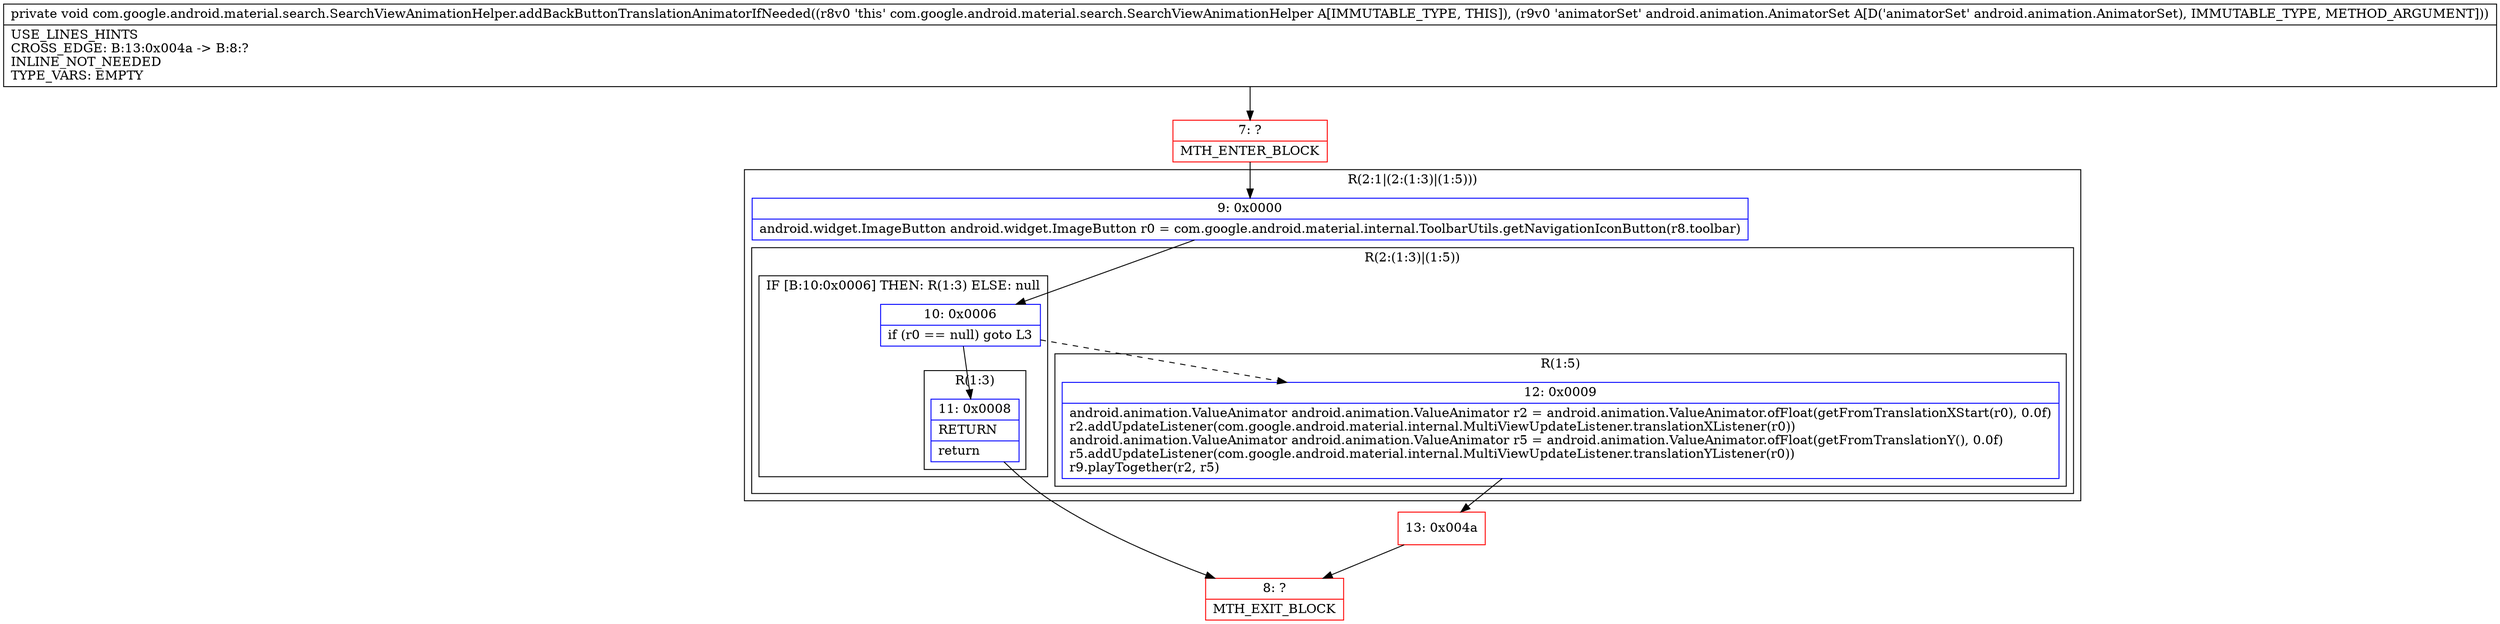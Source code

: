 digraph "CFG forcom.google.android.material.search.SearchViewAnimationHelper.addBackButtonTranslationAnimatorIfNeeded(Landroid\/animation\/AnimatorSet;)V" {
subgraph cluster_Region_1214428510 {
label = "R(2:1|(2:(1:3)|(1:5)))";
node [shape=record,color=blue];
Node_9 [shape=record,label="{9\:\ 0x0000|android.widget.ImageButton android.widget.ImageButton r0 = com.google.android.material.internal.ToolbarUtils.getNavigationIconButton(r8.toolbar)\l}"];
subgraph cluster_Region_1126694335 {
label = "R(2:(1:3)|(1:5))";
node [shape=record,color=blue];
subgraph cluster_IfRegion_1053271895 {
label = "IF [B:10:0x0006] THEN: R(1:3) ELSE: null";
node [shape=record,color=blue];
Node_10 [shape=record,label="{10\:\ 0x0006|if (r0 == null) goto L3\l}"];
subgraph cluster_Region_925053619 {
label = "R(1:3)";
node [shape=record,color=blue];
Node_11 [shape=record,label="{11\:\ 0x0008|RETURN\l|return\l}"];
}
}
subgraph cluster_Region_1124302312 {
label = "R(1:5)";
node [shape=record,color=blue];
Node_12 [shape=record,label="{12\:\ 0x0009|android.animation.ValueAnimator android.animation.ValueAnimator r2 = android.animation.ValueAnimator.ofFloat(getFromTranslationXStart(r0), 0.0f)\lr2.addUpdateListener(com.google.android.material.internal.MultiViewUpdateListener.translationXListener(r0))\landroid.animation.ValueAnimator android.animation.ValueAnimator r5 = android.animation.ValueAnimator.ofFloat(getFromTranslationY(), 0.0f)\lr5.addUpdateListener(com.google.android.material.internal.MultiViewUpdateListener.translationYListener(r0))\lr9.playTogether(r2, r5)\l}"];
}
}
}
Node_7 [shape=record,color=red,label="{7\:\ ?|MTH_ENTER_BLOCK\l}"];
Node_8 [shape=record,color=red,label="{8\:\ ?|MTH_EXIT_BLOCK\l}"];
Node_13 [shape=record,color=red,label="{13\:\ 0x004a}"];
MethodNode[shape=record,label="{private void com.google.android.material.search.SearchViewAnimationHelper.addBackButtonTranslationAnimatorIfNeeded((r8v0 'this' com.google.android.material.search.SearchViewAnimationHelper A[IMMUTABLE_TYPE, THIS]), (r9v0 'animatorSet' android.animation.AnimatorSet A[D('animatorSet' android.animation.AnimatorSet), IMMUTABLE_TYPE, METHOD_ARGUMENT]))  | USE_LINES_HINTS\lCROSS_EDGE: B:13:0x004a \-\> B:8:?\lINLINE_NOT_NEEDED\lTYPE_VARS: EMPTY\l}"];
MethodNode -> Node_7;Node_9 -> Node_10;
Node_10 -> Node_11;
Node_10 -> Node_12[style=dashed];
Node_11 -> Node_8;
Node_12 -> Node_13;
Node_7 -> Node_9;
Node_13 -> Node_8;
}

